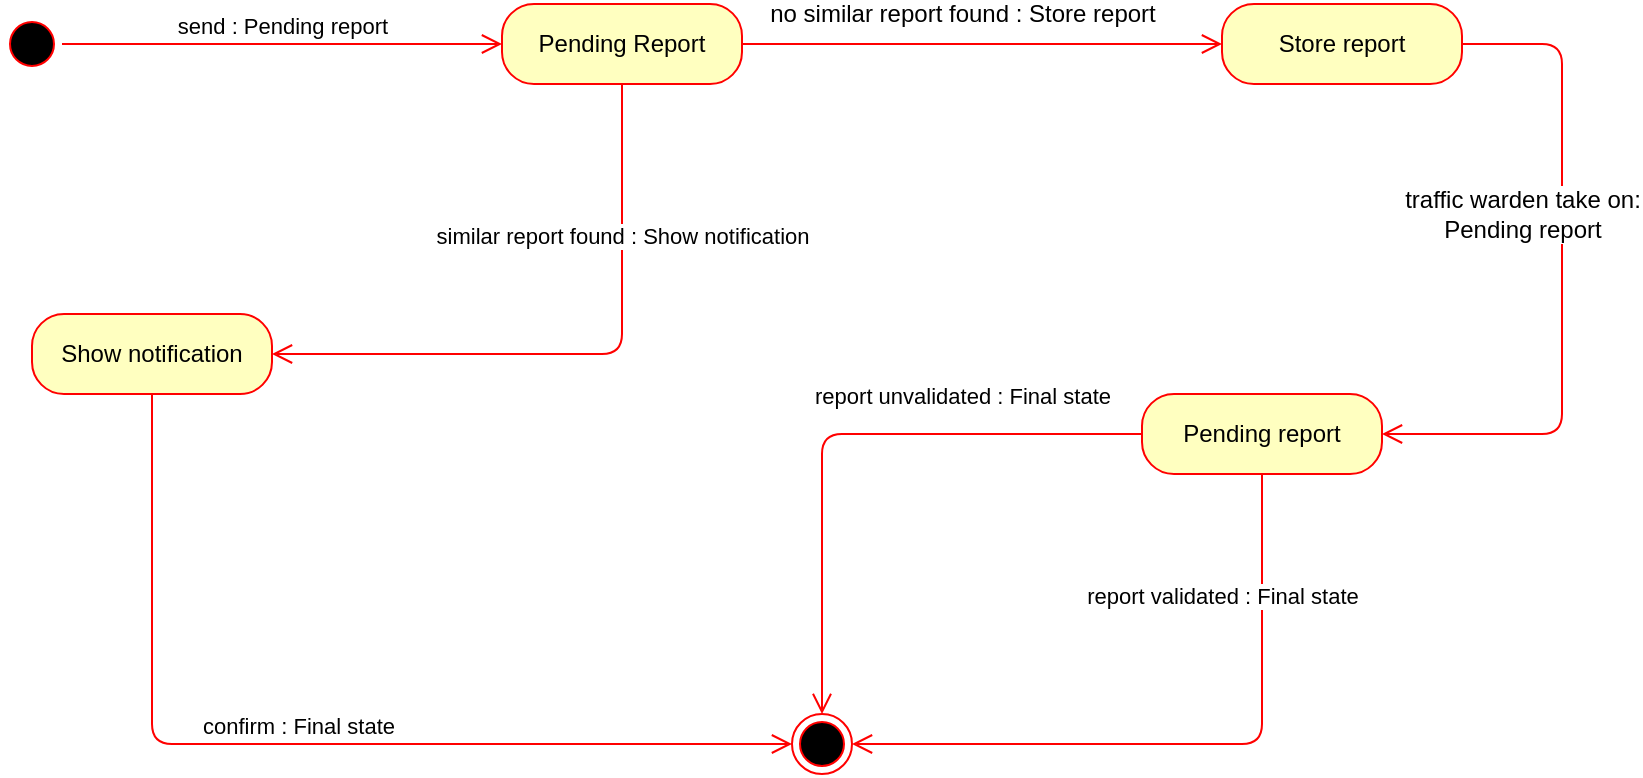 <mxfile version="12.2.6" type="device" pages="1"><diagram id="vH62X-Zq2PMkyWoklqoF" name="Page-1"><mxGraphModel dx="1764" dy="765" grid="1" gridSize="10" guides="1" tooltips="1" connect="1" arrows="1" fold="1" page="1" pageScale="1" pageWidth="850" pageHeight="1100" math="0" shadow="0"><root><mxCell id="0"/><mxCell id="1" parent="0"/><mxCell id="BndpqLLrCcmKE-ho-0ry-3" value="" style="ellipse;html=1;shape=startState;fillColor=#000000;strokeColor=#ff0000;" parent="1" vertex="1"><mxGeometry x="30" y="150" width="30" height="30" as="geometry"/></mxCell><mxCell id="BndpqLLrCcmKE-ho-0ry-4" value="send : Pending report" style="edgeStyle=orthogonalEdgeStyle;html=1;verticalAlign=bottom;endArrow=open;endSize=8;strokeColor=#ff0000;entryX=0;entryY=0.5;entryDx=0;entryDy=0;" parent="1" source="BndpqLLrCcmKE-ho-0ry-3" target="BndpqLLrCcmKE-ho-0ry-5" edge="1"><mxGeometry relative="1" as="geometry"><mxPoint x="250" y="165" as="targetPoint"/></mxGeometry></mxCell><mxCell id="BndpqLLrCcmKE-ho-0ry-5" value="Pending Report" style="rounded=1;whiteSpace=wrap;html=1;arcSize=40;fontColor=#000000;fillColor=#ffffc0;strokeColor=#ff0000;" parent="1" vertex="1"><mxGeometry x="280" y="145" width="120" height="40" as="geometry"/></mxCell><mxCell id="BndpqLLrCcmKE-ho-0ry-6" value="" style="edgeStyle=orthogonalEdgeStyle;html=1;verticalAlign=bottom;endArrow=open;endSize=8;strokeColor=#ff0000;" parent="1" source="BndpqLLrCcmKE-ho-0ry-5" target="BndpqLLrCcmKE-ho-0ry-17" edge="1"><mxGeometry relative="1" as="geometry"><mxPoint x="560" y="250" as="targetPoint"/><Array as="points"><mxPoint x="560" y="165"/></Array></mxGeometry></mxCell><mxCell id="BndpqLLrCcmKE-ho-0ry-16" value="no similar report found : Store report" style="text;html=1;resizable=0;points=[];align=center;verticalAlign=middle;labelBackgroundColor=#ffffff;" parent="BndpqLLrCcmKE-ho-0ry-6" vertex="1" connectable="0"><mxGeometry x="-0.256" relative="1" as="geometry"><mxPoint x="20" y="-15" as="offset"/></mxGeometry></mxCell><mxCell id="BndpqLLrCcmKE-ho-0ry-12" value="similar report found : Show notification" style="edgeStyle=orthogonalEdgeStyle;html=1;verticalAlign=bottom;endArrow=open;endSize=8;strokeColor=#ff0000;exitX=0.5;exitY=1;exitDx=0;exitDy=0;entryX=1;entryY=0.5;entryDx=0;entryDy=0;" parent="1" source="BndpqLLrCcmKE-ho-0ry-5" target="BndpqLLrCcmKE-ho-0ry-13" edge="1"><mxGeometry x="-0.452" relative="1" as="geometry"><mxPoint x="410" y="355" as="targetPoint"/><mxPoint x="220" y="270" as="sourcePoint"/><Array as="points"><mxPoint x="340" y="320"/></Array><mxPoint as="offset"/></mxGeometry></mxCell><mxCell id="BndpqLLrCcmKE-ho-0ry-13" value="Show notification" style="rounded=1;whiteSpace=wrap;html=1;arcSize=40;fontColor=#000000;fillColor=#ffffc0;strokeColor=#ff0000;" parent="1" vertex="1"><mxGeometry x="45" y="300" width="120" height="40" as="geometry"/></mxCell><mxCell id="BndpqLLrCcmKE-ho-0ry-14" value="confirm : Final state" style="edgeStyle=orthogonalEdgeStyle;html=1;verticalAlign=bottom;endArrow=open;endSize=8;strokeColor=#ff0000;entryX=0;entryY=0.5;entryDx=0;entryDy=0;" parent="1" source="BndpqLLrCcmKE-ho-0ry-13" target="BndpqLLrCcmKE-ho-0ry-26" edge="1"><mxGeometry relative="1" as="geometry"><mxPoint x="190" y="400" as="targetPoint"/><Array as="points"><mxPoint x="105" y="515"/></Array></mxGeometry></mxCell><mxCell id="BndpqLLrCcmKE-ho-0ry-17" value="Store report" style="rounded=1;whiteSpace=wrap;html=1;arcSize=40;fontColor=#000000;fillColor=#ffffc0;strokeColor=#ff0000;" parent="1" vertex="1"><mxGeometry x="640" y="145" width="120" height="40" as="geometry"/></mxCell><mxCell id="BndpqLLrCcmKE-ho-0ry-18" value="" style="edgeStyle=orthogonalEdgeStyle;html=1;verticalAlign=bottom;endArrow=open;endSize=8;strokeColor=#ff0000;entryX=1;entryY=0.5;entryDx=0;entryDy=0;" parent="1" source="BndpqLLrCcmKE-ho-0ry-17" target="BndpqLLrCcmKE-ho-0ry-20" edge="1"><mxGeometry relative="1" as="geometry"><mxPoint x="780" y="370" as="targetPoint"/><Array as="points"><mxPoint x="810" y="165"/><mxPoint x="810" y="360"/></Array></mxGeometry></mxCell><mxCell id="BndpqLLrCcmKE-ho-0ry-19" value="traffic warden take on:&lt;br&gt;Pending report" style="text;html=1;resizable=0;points=[];align=center;verticalAlign=middle;labelBackgroundColor=#ffffff;" parent="BndpqLLrCcmKE-ho-0ry-18" vertex="1" connectable="0"><mxGeometry x="-0.529" y="2" relative="1" as="geometry"><mxPoint x="-22" y="56" as="offset"/></mxGeometry></mxCell><mxCell id="BndpqLLrCcmKE-ho-0ry-20" value="Pending report" style="rounded=1;whiteSpace=wrap;html=1;arcSize=40;fontColor=#000000;fillColor=#ffffc0;strokeColor=#ff0000;" parent="1" vertex="1"><mxGeometry x="600" y="340" width="120" height="40" as="geometry"/></mxCell><mxCell id="BndpqLLrCcmKE-ho-0ry-21" value="report validated : Final state" style="edgeStyle=orthogonalEdgeStyle;html=1;verticalAlign=bottom;endArrow=open;endSize=8;strokeColor=#ff0000;entryX=1;entryY=0.5;entryDx=0;entryDy=0;" parent="1" source="BndpqLLrCcmKE-ho-0ry-20" target="BndpqLLrCcmKE-ho-0ry-26" edge="1"><mxGeometry x="-0.588" y="-20" relative="1" as="geometry"><mxPoint x="660" y="460" as="targetPoint"/><Array as="points"><mxPoint x="660" y="515"/></Array><mxPoint as="offset"/></mxGeometry></mxCell><mxCell id="BndpqLLrCcmKE-ho-0ry-22" value="report unvalidated : Final state" style="edgeStyle=orthogonalEdgeStyle;html=1;verticalAlign=bottom;endArrow=open;endSize=8;strokeColor=#ff0000;exitX=0;exitY=0.5;exitDx=0;exitDy=0;entryX=0.5;entryY=0;entryDx=0;entryDy=0;" parent="1" source="BndpqLLrCcmKE-ho-0ry-20" target="BndpqLLrCcmKE-ho-0ry-26" edge="1"><mxGeometry x="-0.4" y="-10" relative="1" as="geometry"><mxPoint x="500" y="460" as="targetPoint"/><mxPoint x="670" y="390" as="sourcePoint"/><Array as="points"><mxPoint x="440" y="360"/></Array><mxPoint as="offset"/></mxGeometry></mxCell><mxCell id="BndpqLLrCcmKE-ho-0ry-26" value="" style="ellipse;html=1;shape=endState;fillColor=#000000;strokeColor=#ff0000;" parent="1" vertex="1"><mxGeometry x="425" y="500" width="30" height="30" as="geometry"/></mxCell></root></mxGraphModel></diagram></mxfile>